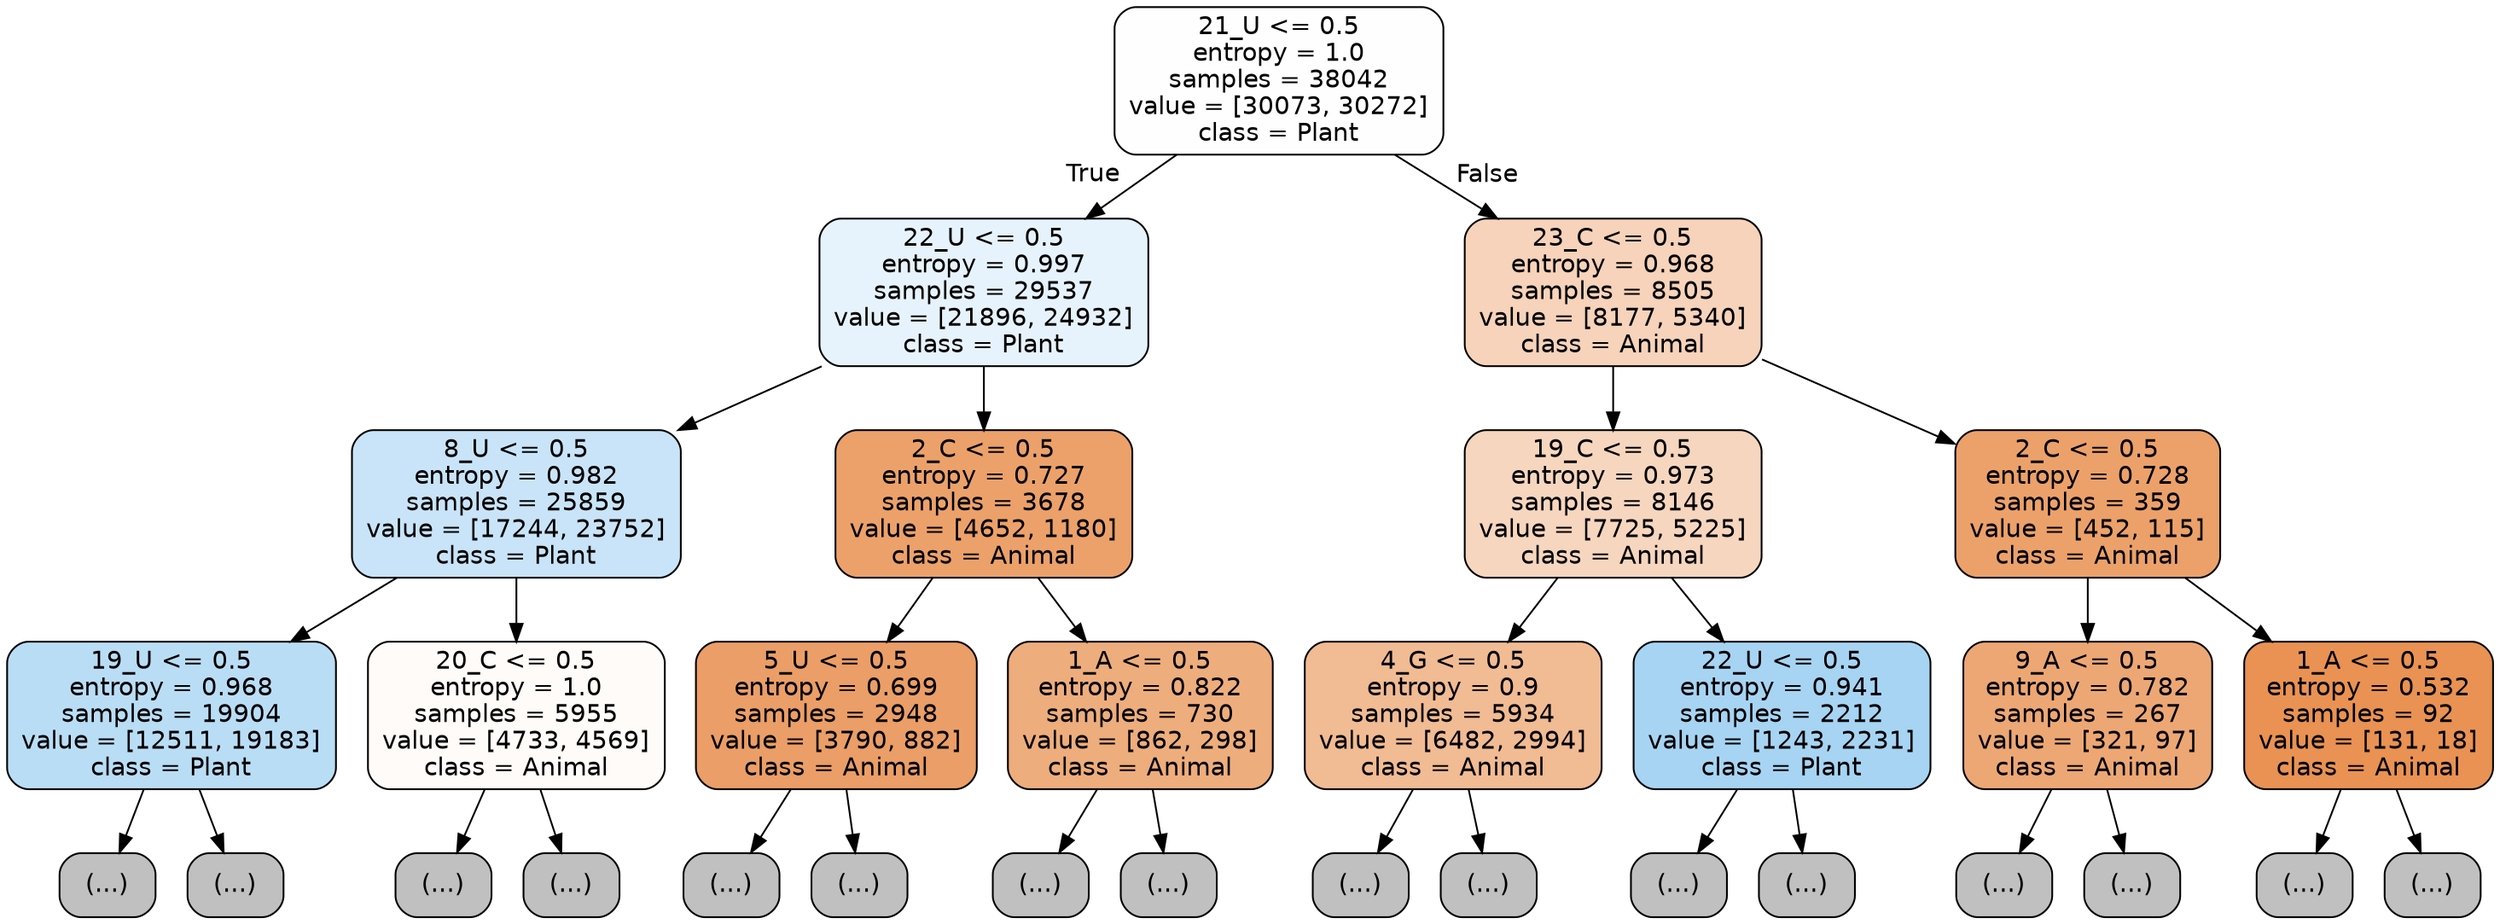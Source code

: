 digraph Tree {
node [shape=box, style="filled, rounded", color="black", fontname="helvetica"] ;
edge [fontname="helvetica"] ;
0 [label="21_U <= 0.5\nentropy = 1.0\nsamples = 38042\nvalue = [30073, 30272]\nclass = Plant", fillcolor="#fefeff"] ;
1 [label="22_U <= 0.5\nentropy = 0.997\nsamples = 29537\nvalue = [21896, 24932]\nclass = Plant", fillcolor="#e7f3fc"] ;
0 -> 1 [labeldistance=2.5, labelangle=45, headlabel="True"] ;
2 [label="8_U <= 0.5\nentropy = 0.982\nsamples = 25859\nvalue = [17244, 23752]\nclass = Plant", fillcolor="#c9e4f8"] ;
1 -> 2 ;
3 [label="19_U <= 0.5\nentropy = 0.968\nsamples = 19904\nvalue = [12511, 19183]\nclass = Plant", fillcolor="#baddf6"] ;
2 -> 3 ;
4 [label="(...)", fillcolor="#C0C0C0"] ;
3 -> 4 ;
6615 [label="(...)", fillcolor="#C0C0C0"] ;
3 -> 6615 ;
8878 [label="20_C <= 0.5\nentropy = 1.0\nsamples = 5955\nvalue = [4733, 4569]\nclass = Animal", fillcolor="#fefbf8"] ;
2 -> 8878 ;
8879 [label="(...)", fillcolor="#C0C0C0"] ;
8878 -> 8879 ;
11458 [label="(...)", fillcolor="#C0C0C0"] ;
8878 -> 11458 ;
12129 [label="2_C <= 0.5\nentropy = 0.727\nsamples = 3678\nvalue = [4652, 1180]\nclass = Animal", fillcolor="#eca16b"] ;
1 -> 12129 ;
12130 [label="5_U <= 0.5\nentropy = 0.699\nsamples = 2948\nvalue = [3790, 882]\nclass = Animal", fillcolor="#eb9e67"] ;
12129 -> 12130 ;
12131 [label="(...)", fillcolor="#C0C0C0"] ;
12130 -> 12131 ;
13042 [label="(...)", fillcolor="#C0C0C0"] ;
12130 -> 13042 ;
13351 [label="1_A <= 0.5\nentropy = 0.822\nsamples = 730\nvalue = [862, 298]\nclass = Animal", fillcolor="#eead7d"] ;
12129 -> 13351 ;
13352 [label="(...)", fillcolor="#C0C0C0"] ;
13351 -> 13352 ;
13587 [label="(...)", fillcolor="#C0C0C0"] ;
13351 -> 13587 ;
13646 [label="23_C <= 0.5\nentropy = 0.968\nsamples = 8505\nvalue = [8177, 5340]\nclass = Animal", fillcolor="#f6d3ba"] ;
0 -> 13646 [labeldistance=2.5, labelangle=-45, headlabel="False"] ;
13647 [label="19_C <= 0.5\nentropy = 0.973\nsamples = 8146\nvalue = [7725, 5225]\nclass = Animal", fillcolor="#f7d6bf"] ;
13646 -> 13647 ;
13648 [label="4_G <= 0.5\nentropy = 0.9\nsamples = 5934\nvalue = [6482, 2994]\nclass = Animal", fillcolor="#f1bb94"] ;
13647 -> 13648 ;
13649 [label="(...)", fillcolor="#C0C0C0"] ;
13648 -> 13649 ;
15512 [label="(...)", fillcolor="#C0C0C0"] ;
13648 -> 15512 ;
16287 [label="22_U <= 0.5\nentropy = 0.941\nsamples = 2212\nvalue = [1243, 2231]\nclass = Plant", fillcolor="#a7d4f3"] ;
13647 -> 16287 ;
16288 [label="(...)", fillcolor="#C0C0C0"] ;
16287 -> 16288 ;
17043 [label="(...)", fillcolor="#C0C0C0"] ;
16287 -> 17043 ;
17152 [label="2_C <= 0.5\nentropy = 0.728\nsamples = 359\nvalue = [452, 115]\nclass = Animal", fillcolor="#eca16b"] ;
13646 -> 17152 ;
17153 [label="9_A <= 0.5\nentropy = 0.782\nsamples = 267\nvalue = [321, 97]\nclass = Animal", fillcolor="#eda775"] ;
17152 -> 17153 ;
17154 [label="(...)", fillcolor="#C0C0C0"] ;
17153 -> 17154 ;
17259 [label="(...)", fillcolor="#C0C0C0"] ;
17153 -> 17259 ;
17302 [label="1_A <= 0.5\nentropy = 0.532\nsamples = 92\nvalue = [131, 18]\nclass = Animal", fillcolor="#e99254"] ;
17152 -> 17302 ;
17303 [label="(...)", fillcolor="#C0C0C0"] ;
17302 -> 17303 ;
17342 [label="(...)", fillcolor="#C0C0C0"] ;
17302 -> 17342 ;
}